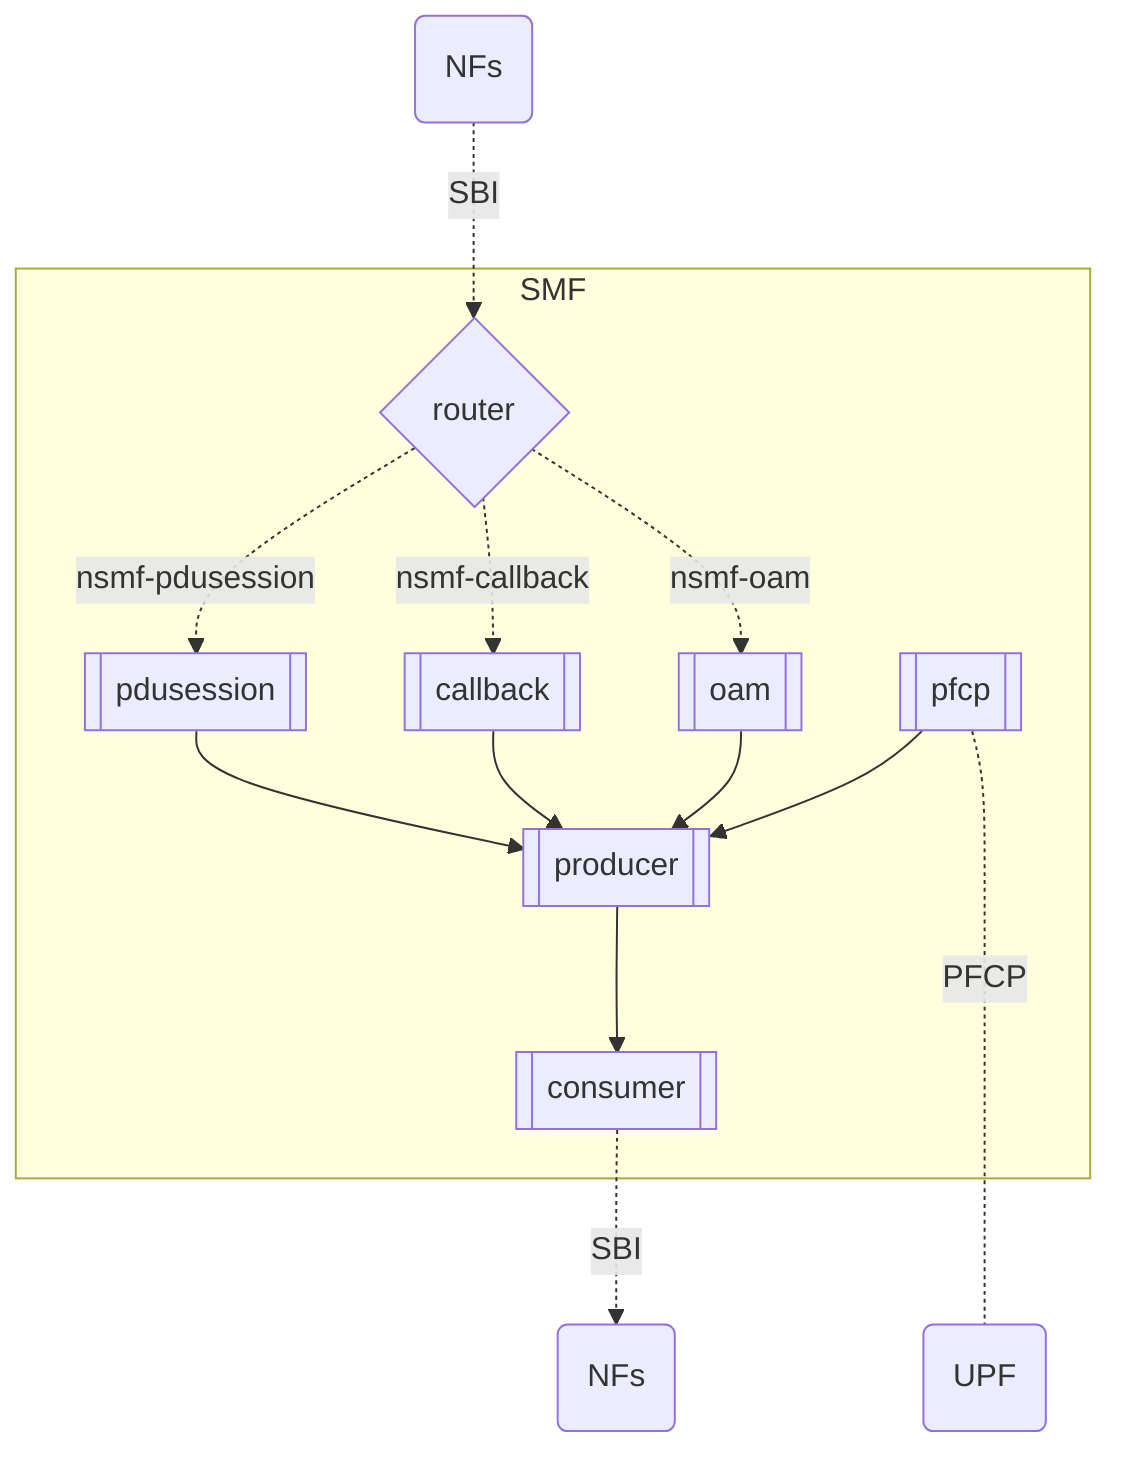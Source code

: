 graph TB
  subgraph SMF
    router{router}
    pdusession[[pdusession]]
    callback[[callback]]
    oam[[oam]]
    pfcp[[pfcp]]

    producer[[producer]]
    consumer[[consumer]]

    router -. nsmf-pdusession .-> pdusession
    router -. nsmf-callback .-> callback
    router -. nsmf-oam .-> oam

    pdusession --> producer
    callback --> producer
    oam --> producer
    
    pfcp --> producer
    
    producer --> consumer
  end

  NFs(NFs)
  UPF(UPF)
  oNFs(NFs)

  NFs -. SBI .-> router
  pfcp -. PFCP ...- UPF
  consumer -. SBI .-> oNFs